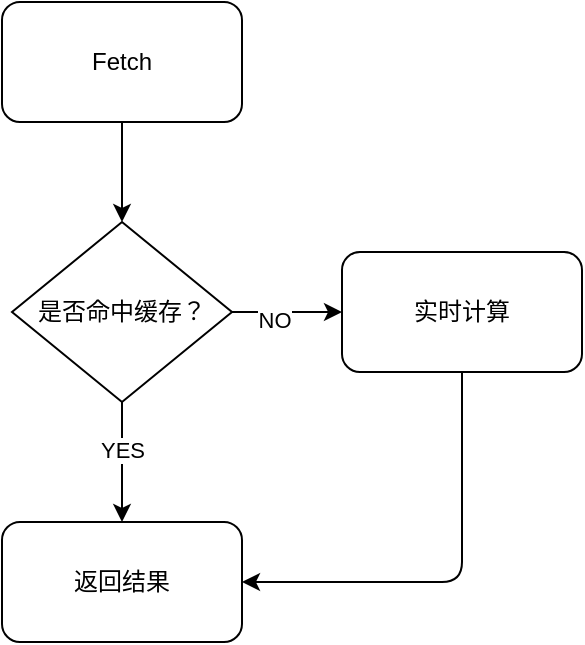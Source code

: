 <mxfile version="14.4.3" type="github">
  <diagram id="0Cl2TPLpGm99xGJfalz_" name="Page-1">
    <mxGraphModel dx="2066" dy="1003" grid="1" gridSize="10" guides="1" tooltips="1" connect="1" arrows="1" fold="1" page="1" pageScale="1" pageWidth="850" pageHeight="1100" math="0" shadow="0">
      <root>
        <mxCell id="0" />
        <mxCell id="1" parent="0" />
        <mxCell id="y-Uzk0fHEcRHeqYeO7LX-6" value="" style="edgeStyle=orthogonalEdgeStyle;rounded=0;orthogonalLoop=1;jettySize=auto;html=1;" edge="1" parent="1" source="y-Uzk0fHEcRHeqYeO7LX-1" target="y-Uzk0fHEcRHeqYeO7LX-2">
          <mxGeometry relative="1" as="geometry" />
        </mxCell>
        <mxCell id="y-Uzk0fHEcRHeqYeO7LX-1" value="Fetch" style="rounded=1;whiteSpace=wrap;html=1;" vertex="1" parent="1">
          <mxGeometry x="280" y="220" width="120" height="60" as="geometry" />
        </mxCell>
        <mxCell id="y-Uzk0fHEcRHeqYeO7LX-7" value="" style="edgeStyle=orthogonalEdgeStyle;rounded=0;orthogonalLoop=1;jettySize=auto;html=1;" edge="1" parent="1" source="y-Uzk0fHEcRHeqYeO7LX-2" target="y-Uzk0fHEcRHeqYeO7LX-4">
          <mxGeometry relative="1" as="geometry" />
        </mxCell>
        <mxCell id="y-Uzk0fHEcRHeqYeO7LX-8" value="NO" style="edgeLabel;html=1;align=center;verticalAlign=middle;resizable=0;points=[];" vertex="1" connectable="0" parent="y-Uzk0fHEcRHeqYeO7LX-7">
          <mxGeometry x="-0.236" y="-4" relative="1" as="geometry">
            <mxPoint as="offset" />
          </mxGeometry>
        </mxCell>
        <mxCell id="y-Uzk0fHEcRHeqYeO7LX-9" value="" style="edgeStyle=orthogonalEdgeStyle;rounded=0;orthogonalLoop=1;jettySize=auto;html=1;" edge="1" parent="1" source="y-Uzk0fHEcRHeqYeO7LX-2" target="y-Uzk0fHEcRHeqYeO7LX-3">
          <mxGeometry relative="1" as="geometry" />
        </mxCell>
        <mxCell id="y-Uzk0fHEcRHeqYeO7LX-10" value="YES" style="edgeLabel;html=1;align=center;verticalAlign=middle;resizable=0;points=[];" vertex="1" connectable="0" parent="y-Uzk0fHEcRHeqYeO7LX-9">
          <mxGeometry x="-0.2" relative="1" as="geometry">
            <mxPoint as="offset" />
          </mxGeometry>
        </mxCell>
        <mxCell id="y-Uzk0fHEcRHeqYeO7LX-2" value="是否命中缓存？" style="rhombus;whiteSpace=wrap;html=1;" vertex="1" parent="1">
          <mxGeometry x="285" y="330" width="110" height="90" as="geometry" />
        </mxCell>
        <mxCell id="y-Uzk0fHEcRHeqYeO7LX-3" value="返回结果" style="rounded=1;whiteSpace=wrap;html=1;" vertex="1" parent="1">
          <mxGeometry x="280" y="480" width="120" height="60" as="geometry" />
        </mxCell>
        <mxCell id="y-Uzk0fHEcRHeqYeO7LX-4" value="实时计算" style="rounded=1;whiteSpace=wrap;html=1;" vertex="1" parent="1">
          <mxGeometry x="450" y="345" width="120" height="60" as="geometry" />
        </mxCell>
        <mxCell id="y-Uzk0fHEcRHeqYeO7LX-11" value="" style="endArrow=classic;html=1;exitX=0.5;exitY=1;exitDx=0;exitDy=0;entryX=1;entryY=0.5;entryDx=0;entryDy=0;edgeStyle=orthogonalEdgeStyle;" edge="1" parent="1" source="y-Uzk0fHEcRHeqYeO7LX-4" target="y-Uzk0fHEcRHeqYeO7LX-3">
          <mxGeometry width="50" height="50" relative="1" as="geometry">
            <mxPoint x="400" y="540" as="sourcePoint" />
            <mxPoint x="450" y="490" as="targetPoint" />
          </mxGeometry>
        </mxCell>
      </root>
    </mxGraphModel>
  </diagram>
</mxfile>
